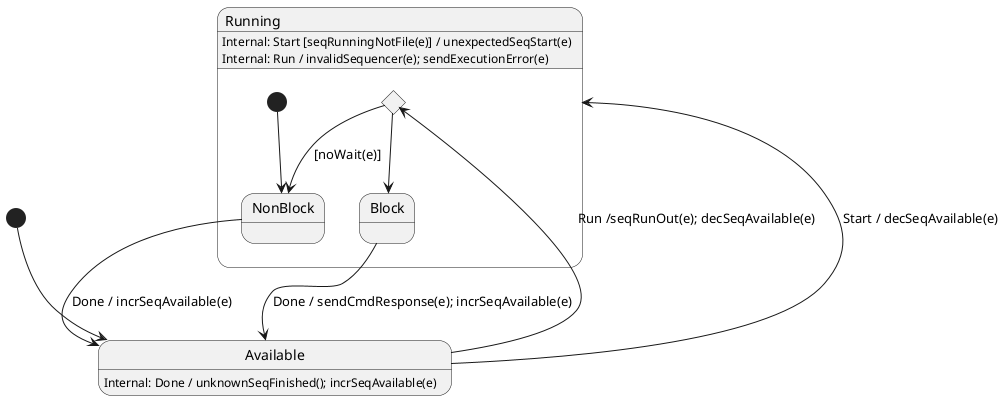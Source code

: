 
@startuml

[*] --> Available

state Available {
    Available:Internal: Done / unknownSeqFinished(); incrSeqAvailable(e) 
}

state Running {
    state c1 <<choice>>
    [*] --> NonBlock
    Running:Internal: Start [seqRunningNotFile(e)] / unexpectedSeqStart(e)
    Running:Internal: Run / invalidSequencer(e); sendExecutionError(e)

    state NonBlock {
    }

    state Block {
    }
}

Available --> c1 : Run /seqRunOut(e); decSeqAvailable(e)
c1 --> Block
c1 --> NonBlock : [noWait(e)]
NonBlock --> Available : Done / incrSeqAvailable(e)
Block --> Available : Done / sendCmdResponse(e); incrSeqAvailable(e)
Available --> Running : Start / decSeqAvailable(e)



@enduml
